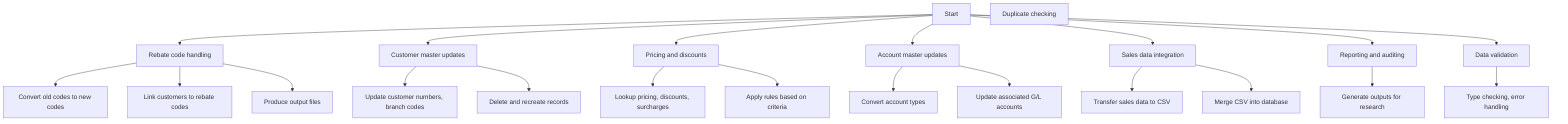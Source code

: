 graph TD
A[Start]
B[Rebate code handling]
C[Convert old codes to new codes]
D[Link customers to rebate codes]
E[Produce output files]
F[Customer master updates]
G[Update customer numbers, branch codes]
H[Delete and recreate records]
I[Pricing and discounts]
J[Lookup pricing, discounts, surcharges]
K[Apply rules based on criteria]
L[Account master updates]
M[Convert account types]
N[Update associated G/L accounts]
O[Sales data integration]
P[Transfer sales data to CSV]
Q[Merge CSV into database]
R[Reporting and auditing]
S[Generate outputs for research]
T[Data validation]
U[Type checking, error handling]
V[Duplicate checking]
A-->B
A-->F
A-->I
A-->L
A-->O
A-->R
A-->T
B-->C
B-->D
B-->E
F-->G
F-->H
I-->J
I-->K
L-->M
L-->N
O-->P
O-->Q
R-->S
T-->U